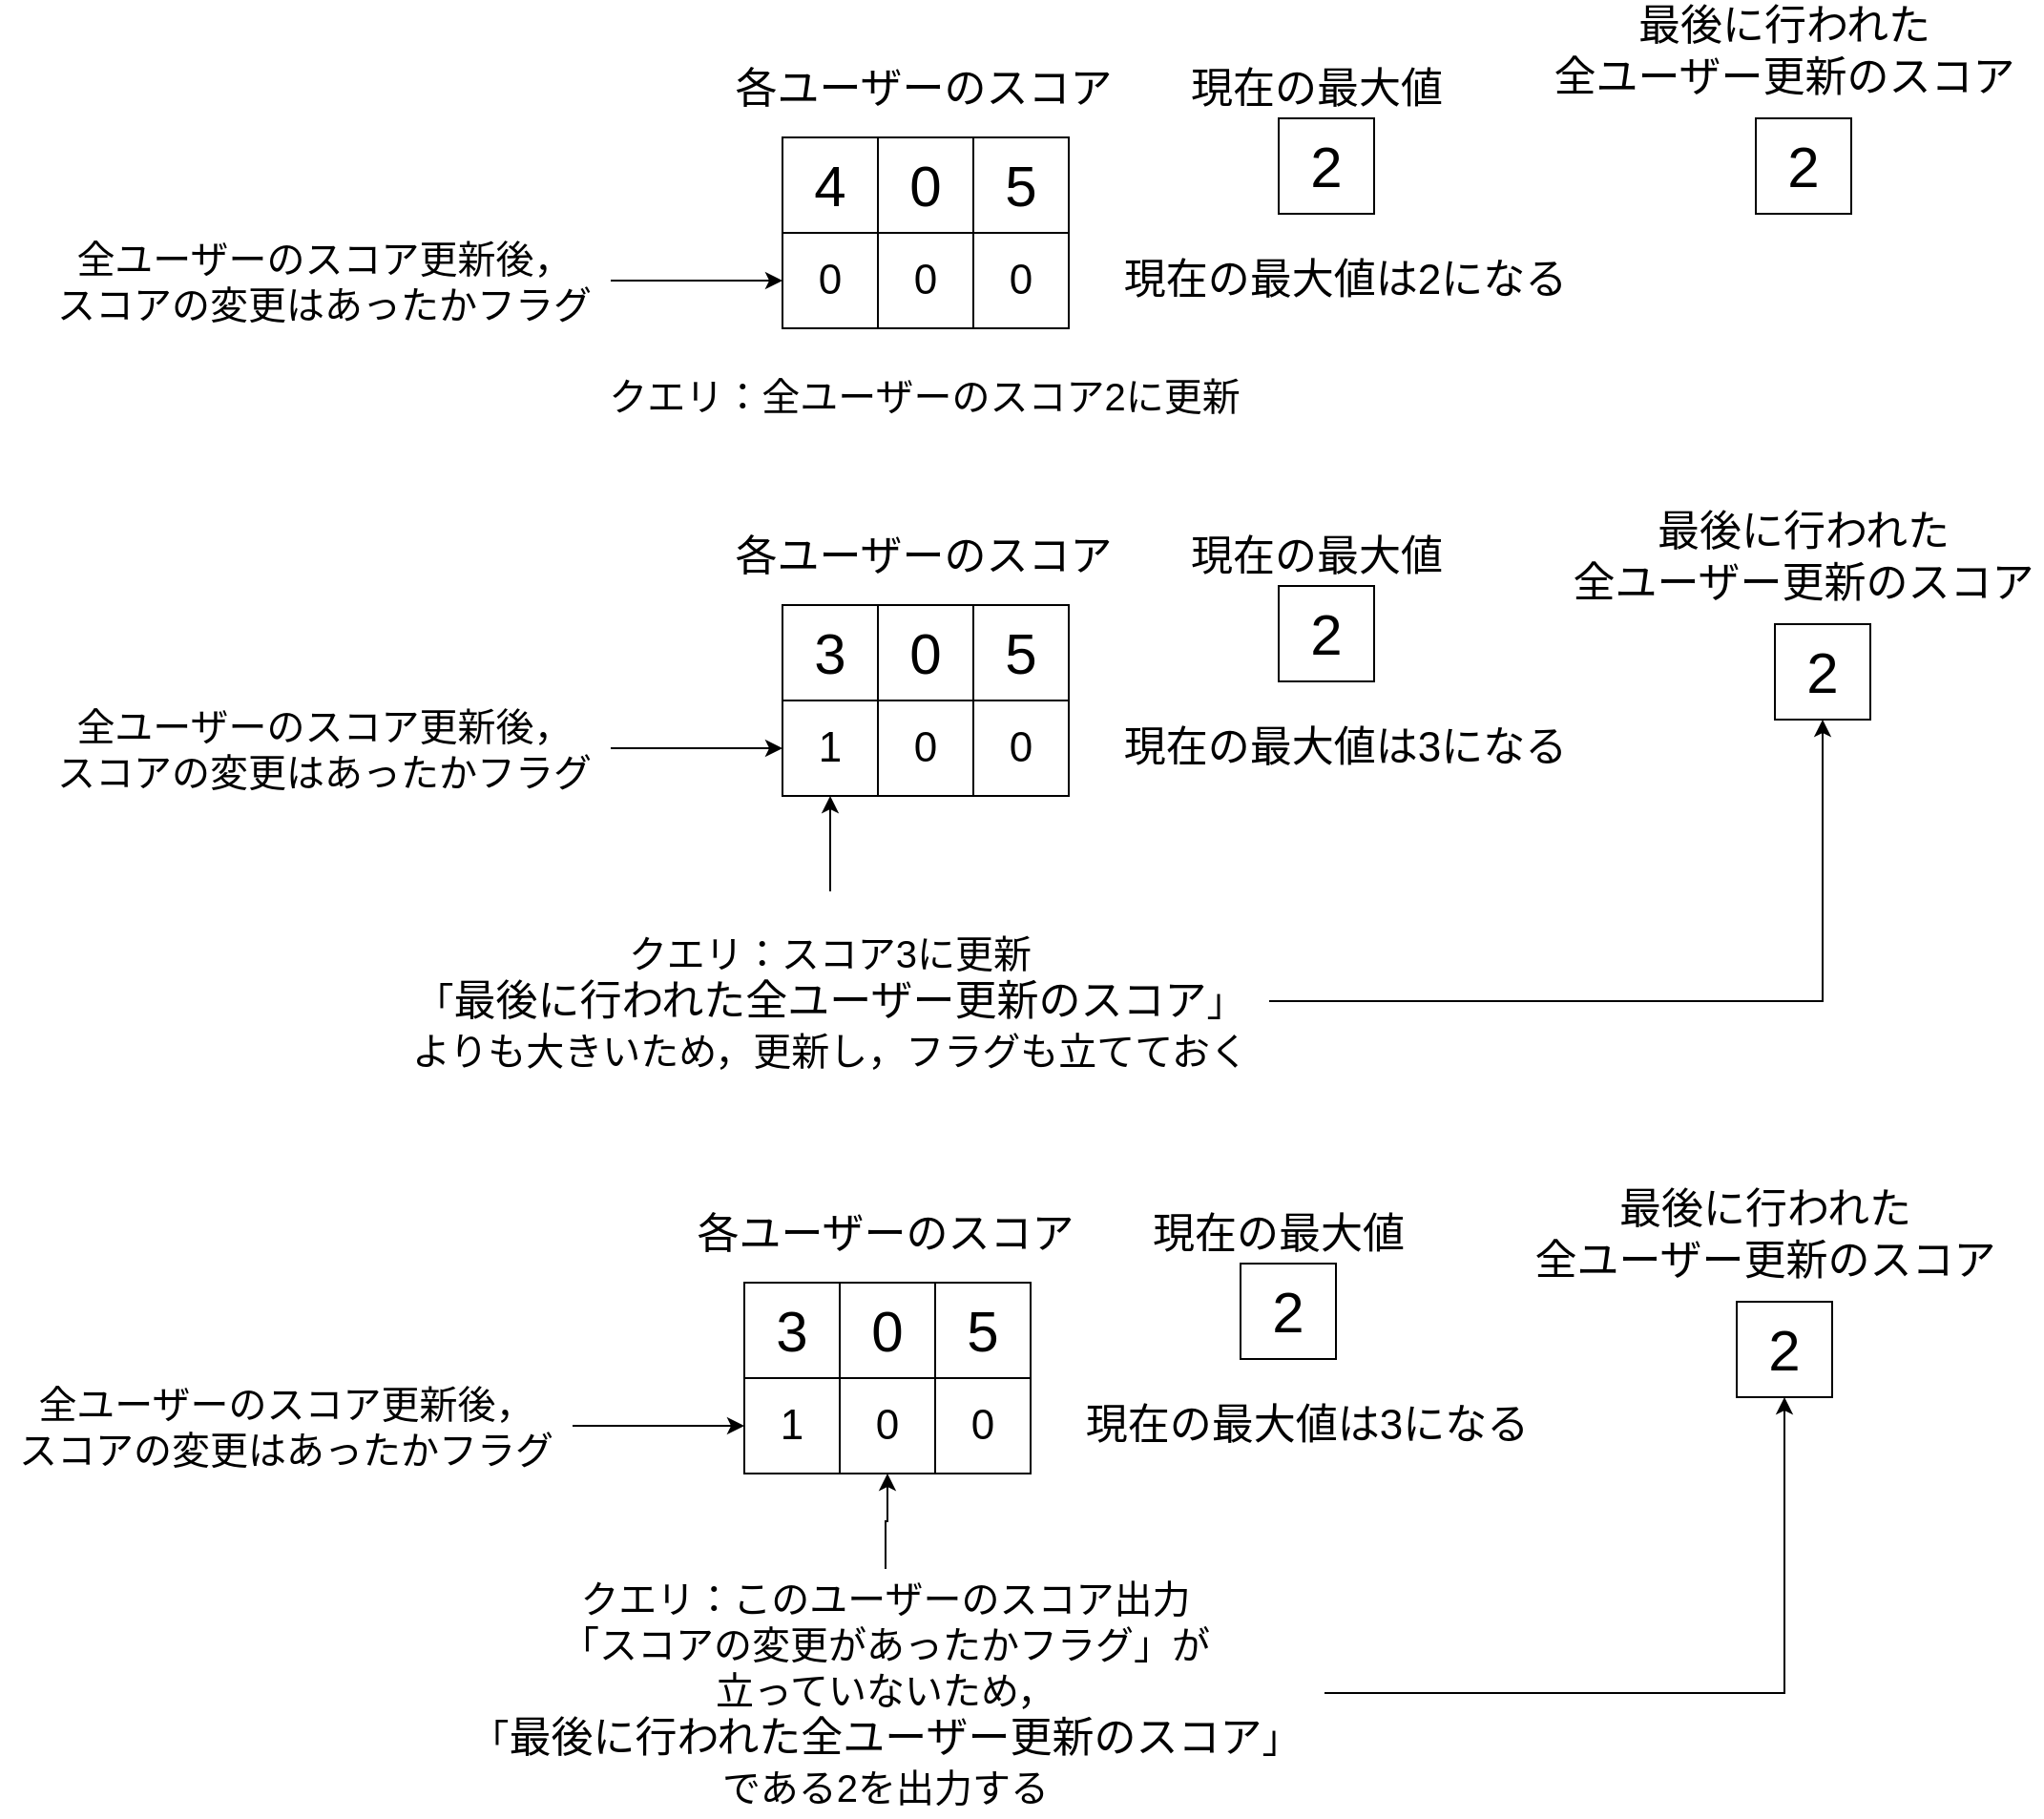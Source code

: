 <mxfile version="15.4.0" type="device"><diagram id="6nxUXbWJD5Kwwplbj4AH" name="ページ1"><mxGraphModel dx="2500" dy="967" grid="1" gridSize="10" guides="1" tooltips="1" connect="1" arrows="1" fold="1" page="1" pageScale="1" pageWidth="827" pageHeight="1169" math="0" shadow="0"><root><mxCell id="0"/><mxCell id="1" parent="0"/><mxCell id="8qqDVzX3jO8mSQHimF1k-1" value="&lt;font style=&quot;font-size: 30px&quot;&gt;4&lt;/font&gt;" style="whiteSpace=wrap;html=1;aspect=fixed;" vertex="1" parent="1"><mxGeometry x="210" y="190" width="50" height="50" as="geometry"/></mxCell><mxCell id="8qqDVzX3jO8mSQHimF1k-2" value="&lt;font style=&quot;font-size: 30px&quot;&gt;0&lt;/font&gt;" style="whiteSpace=wrap;html=1;aspect=fixed;" vertex="1" parent="1"><mxGeometry x="260" y="190" width="50" height="50" as="geometry"/></mxCell><mxCell id="8qqDVzX3jO8mSQHimF1k-3" value="&lt;font style=&quot;font-size: 30px&quot;&gt;5&lt;/font&gt;" style="whiteSpace=wrap;html=1;aspect=fixed;" vertex="1" parent="1"><mxGeometry x="310" y="190" width="50" height="50" as="geometry"/></mxCell><mxCell id="8qqDVzX3jO8mSQHimF1k-4" value="&lt;font style=&quot;font-size: 30px&quot;&gt;2&lt;/font&gt;" style="whiteSpace=wrap;html=1;aspect=fixed;" vertex="1" parent="1"><mxGeometry x="470" y="180" width="50" height="50" as="geometry"/></mxCell><mxCell id="8qqDVzX3jO8mSQHimF1k-5" value="&lt;font style=&quot;font-size: 22px&quot;&gt;現在の最大値&lt;/font&gt;" style="text;html=1;strokeColor=none;fillColor=none;align=center;verticalAlign=middle;whiteSpace=wrap;rounded=0;" vertex="1" parent="1"><mxGeometry x="420" y="150" width="140" height="30" as="geometry"/></mxCell><mxCell id="8qqDVzX3jO8mSQHimF1k-6" value="&lt;font style=&quot;font-size: 22px&quot;&gt;各ユーザーのスコア&lt;/font&gt;" style="text;html=1;strokeColor=none;fillColor=none;align=center;verticalAlign=middle;whiteSpace=wrap;rounded=0;" vertex="1" parent="1"><mxGeometry x="154" y="150" width="260" height="30" as="geometry"/></mxCell><mxCell id="8qqDVzX3jO8mSQHimF1k-7" value="&lt;font style=&quot;font-size: 22px&quot;&gt;現在の最大値は2になる&lt;/font&gt;" style="text;html=1;strokeColor=none;fillColor=none;align=center;verticalAlign=middle;whiteSpace=wrap;rounded=0;" vertex="1" parent="1"><mxGeometry x="380" y="250" width="250" height="30" as="geometry"/></mxCell><mxCell id="8qqDVzX3jO8mSQHimF1k-9" value="&lt;font style=&quot;font-size: 20px&quot;&gt;クエリ：全ユーザーのスコア2に更新&lt;/font&gt;" style="text;html=1;strokeColor=none;fillColor=none;align=center;verticalAlign=middle;whiteSpace=wrap;rounded=0;" vertex="1" parent="1"><mxGeometry x="116.5" y="310" width="335" height="30" as="geometry"/></mxCell><mxCell id="8qqDVzX3jO8mSQHimF1k-10" value="&lt;font style=&quot;font-size: 22px&quot;&gt;0&lt;/font&gt;" style="rounded=0;whiteSpace=wrap;html=1;" vertex="1" parent="1"><mxGeometry x="210" y="240" width="50" height="50" as="geometry"/></mxCell><mxCell id="8qqDVzX3jO8mSQHimF1k-11" value="&lt;font style=&quot;font-size: 22px&quot;&gt;0&lt;/font&gt;" style="rounded=0;whiteSpace=wrap;html=1;" vertex="1" parent="1"><mxGeometry x="260" y="240" width="50" height="50" as="geometry"/></mxCell><mxCell id="8qqDVzX3jO8mSQHimF1k-12" value="&lt;font style=&quot;font-size: 22px&quot;&gt;0&lt;/font&gt;" style="rounded=0;whiteSpace=wrap;html=1;" vertex="1" parent="1"><mxGeometry x="310" y="240" width="50" height="50" as="geometry"/></mxCell><mxCell id="8qqDVzX3jO8mSQHimF1k-14" style="edgeStyle=orthogonalEdgeStyle;rounded=0;orthogonalLoop=1;jettySize=auto;html=1;entryX=0;entryY=0.5;entryDx=0;entryDy=0;" edge="1" parent="1" source="8qqDVzX3jO8mSQHimF1k-13" target="8qqDVzX3jO8mSQHimF1k-10"><mxGeometry relative="1" as="geometry"/></mxCell><mxCell id="8qqDVzX3jO8mSQHimF1k-13" value="&lt;font style=&quot;font-size: 20px&quot;&gt;全ユーザーのスコア更新後，&lt;br&gt;スコアの変更はあったかフラグ&lt;/font&gt;" style="text;html=1;strokeColor=none;fillColor=none;align=center;verticalAlign=middle;whiteSpace=wrap;rounded=0;" vertex="1" parent="1"><mxGeometry x="-180" y="250" width="300" height="30" as="geometry"/></mxCell><mxCell id="8qqDVzX3jO8mSQHimF1k-16" value="&lt;font style=&quot;font-size: 30px&quot;&gt;3&lt;/font&gt;" style="whiteSpace=wrap;html=1;aspect=fixed;" vertex="1" parent="1"><mxGeometry x="210" y="435" width="50" height="50" as="geometry"/></mxCell><mxCell id="8qqDVzX3jO8mSQHimF1k-17" value="&lt;font style=&quot;font-size: 30px&quot;&gt;0&lt;/font&gt;" style="whiteSpace=wrap;html=1;aspect=fixed;" vertex="1" parent="1"><mxGeometry x="260" y="435" width="50" height="50" as="geometry"/></mxCell><mxCell id="8qqDVzX3jO8mSQHimF1k-18" value="&lt;font style=&quot;font-size: 30px&quot;&gt;5&lt;/font&gt;" style="whiteSpace=wrap;html=1;aspect=fixed;" vertex="1" parent="1"><mxGeometry x="310" y="435" width="50" height="50" as="geometry"/></mxCell><mxCell id="8qqDVzX3jO8mSQHimF1k-19" value="&lt;font style=&quot;font-size: 30px&quot;&gt;2&lt;/font&gt;" style="whiteSpace=wrap;html=1;aspect=fixed;" vertex="1" parent="1"><mxGeometry x="470" y="425" width="50" height="50" as="geometry"/></mxCell><mxCell id="8qqDVzX3jO8mSQHimF1k-20" value="&lt;font style=&quot;font-size: 22px&quot;&gt;現在の最大値&lt;/font&gt;" style="text;html=1;strokeColor=none;fillColor=none;align=center;verticalAlign=middle;whiteSpace=wrap;rounded=0;" vertex="1" parent="1"><mxGeometry x="420" y="395" width="140" height="30" as="geometry"/></mxCell><mxCell id="8qqDVzX3jO8mSQHimF1k-21" value="&lt;font style=&quot;font-size: 22px&quot;&gt;各ユーザーのスコア&lt;/font&gt;" style="text;html=1;strokeColor=none;fillColor=none;align=center;verticalAlign=middle;whiteSpace=wrap;rounded=0;" vertex="1" parent="1"><mxGeometry x="154" y="395" width="260" height="30" as="geometry"/></mxCell><mxCell id="8qqDVzX3jO8mSQHimF1k-22" value="&lt;font style=&quot;font-size: 22px&quot;&gt;現在の最大値は3になる&lt;/font&gt;" style="text;html=1;strokeColor=none;fillColor=none;align=center;verticalAlign=middle;whiteSpace=wrap;rounded=0;" vertex="1" parent="1"><mxGeometry x="380" y="495" width="250" height="30" as="geometry"/></mxCell><mxCell id="8qqDVzX3jO8mSQHimF1k-29" style="edgeStyle=orthogonalEdgeStyle;rounded=0;orthogonalLoop=1;jettySize=auto;html=1;entryX=0.5;entryY=1;entryDx=0;entryDy=0;" edge="1" parent="1" source="8qqDVzX3jO8mSQHimF1k-23" target="8qqDVzX3jO8mSQHimF1k-24"><mxGeometry relative="1" as="geometry"/></mxCell><mxCell id="8qqDVzX3jO8mSQHimF1k-34" style="edgeStyle=orthogonalEdgeStyle;rounded=0;orthogonalLoop=1;jettySize=auto;html=1;entryX=0.5;entryY=1;entryDx=0;entryDy=0;" edge="1" parent="1" source="8qqDVzX3jO8mSQHimF1k-23" target="8qqDVzX3jO8mSQHimF1k-32"><mxGeometry relative="1" as="geometry"><mxPoint x="450" y="600" as="targetPoint"/></mxGeometry></mxCell><mxCell id="8qqDVzX3jO8mSQHimF1k-23" value="&lt;font style=&quot;font-size: 20px&quot;&gt;クエリ：スコア3に更新&lt;br&gt;「&lt;span style=&quot;font-size: 22px&quot;&gt;最後に行われた&lt;/span&gt;&lt;span style=&quot;font-size: 22px&quot;&gt;全ユーザー更新のスコア&lt;/span&gt;」&lt;br&gt;よりも大きいため，更新し，フラグも立てておく&lt;br&gt;&lt;/font&gt;" style="text;html=1;strokeColor=none;fillColor=none;align=center;verticalAlign=middle;whiteSpace=wrap;rounded=0;" vertex="1" parent="1"><mxGeometry x="5" y="585" width="460" height="115" as="geometry"/></mxCell><mxCell id="8qqDVzX3jO8mSQHimF1k-24" value="&lt;font style=&quot;font-size: 22px&quot;&gt;1&lt;/font&gt;" style="rounded=0;whiteSpace=wrap;html=1;" vertex="1" parent="1"><mxGeometry x="210" y="485" width="50" height="50" as="geometry"/></mxCell><mxCell id="8qqDVzX3jO8mSQHimF1k-25" value="&lt;font style=&quot;font-size: 22px&quot;&gt;0&lt;/font&gt;" style="rounded=0;whiteSpace=wrap;html=1;" vertex="1" parent="1"><mxGeometry x="260" y="485" width="50" height="50" as="geometry"/></mxCell><mxCell id="8qqDVzX3jO8mSQHimF1k-26" value="&lt;font style=&quot;font-size: 22px&quot;&gt;0&lt;/font&gt;" style="rounded=0;whiteSpace=wrap;html=1;" vertex="1" parent="1"><mxGeometry x="310" y="485" width="50" height="50" as="geometry"/></mxCell><mxCell id="8qqDVzX3jO8mSQHimF1k-27" style="edgeStyle=orthogonalEdgeStyle;rounded=0;orthogonalLoop=1;jettySize=auto;html=1;entryX=0;entryY=0.5;entryDx=0;entryDy=0;" edge="1" parent="1" source="8qqDVzX3jO8mSQHimF1k-28" target="8qqDVzX3jO8mSQHimF1k-24"><mxGeometry relative="1" as="geometry"/></mxCell><mxCell id="8qqDVzX3jO8mSQHimF1k-28" value="&lt;font style=&quot;font-size: 20px&quot;&gt;全ユーザーのスコア更新後，&lt;br&gt;スコアの変更はあったかフラグ&lt;/font&gt;" style="text;html=1;strokeColor=none;fillColor=none;align=center;verticalAlign=middle;whiteSpace=wrap;rounded=0;" vertex="1" parent="1"><mxGeometry x="-180" y="495" width="300" height="30" as="geometry"/></mxCell><mxCell id="8qqDVzX3jO8mSQHimF1k-30" value="&lt;font style=&quot;font-size: 30px&quot;&gt;2&lt;/font&gt;" style="whiteSpace=wrap;html=1;aspect=fixed;" vertex="1" parent="1"><mxGeometry x="720" y="180" width="50" height="50" as="geometry"/></mxCell><mxCell id="8qqDVzX3jO8mSQHimF1k-31" value="&lt;font style=&quot;font-size: 22px&quot;&gt;最後に行われた&lt;br&gt;全ユーザー更新のスコア&lt;/font&gt;" style="text;html=1;strokeColor=none;fillColor=none;align=center;verticalAlign=middle;whiteSpace=wrap;rounded=0;" vertex="1" parent="1"><mxGeometry x="610" y="130" width="250" height="30" as="geometry"/></mxCell><mxCell id="8qqDVzX3jO8mSQHimF1k-32" value="&lt;font style=&quot;font-size: 30px&quot;&gt;2&lt;/font&gt;" style="whiteSpace=wrap;html=1;aspect=fixed;" vertex="1" parent="1"><mxGeometry x="730" y="445" width="50" height="50" as="geometry"/></mxCell><mxCell id="8qqDVzX3jO8mSQHimF1k-33" value="&lt;font style=&quot;font-size: 22px&quot;&gt;最後に行われた&lt;br&gt;全ユーザー更新のスコア&lt;/font&gt;" style="text;html=1;strokeColor=none;fillColor=none;align=center;verticalAlign=middle;whiteSpace=wrap;rounded=0;" vertex="1" parent="1"><mxGeometry x="620" y="395" width="250" height="30" as="geometry"/></mxCell><mxCell id="8qqDVzX3jO8mSQHimF1k-35" value="&lt;font style=&quot;font-size: 30px&quot;&gt;3&lt;/font&gt;" style="whiteSpace=wrap;html=1;aspect=fixed;" vertex="1" parent="1"><mxGeometry x="190" y="790" width="50" height="50" as="geometry"/></mxCell><mxCell id="8qqDVzX3jO8mSQHimF1k-36" value="&lt;font style=&quot;font-size: 30px&quot;&gt;0&lt;/font&gt;" style="whiteSpace=wrap;html=1;aspect=fixed;" vertex="1" parent="1"><mxGeometry x="240" y="790" width="50" height="50" as="geometry"/></mxCell><mxCell id="8qqDVzX3jO8mSQHimF1k-37" value="&lt;font style=&quot;font-size: 30px&quot;&gt;5&lt;/font&gt;" style="whiteSpace=wrap;html=1;aspect=fixed;" vertex="1" parent="1"><mxGeometry x="290" y="790" width="50" height="50" as="geometry"/></mxCell><mxCell id="8qqDVzX3jO8mSQHimF1k-38" value="&lt;font style=&quot;font-size: 30px&quot;&gt;2&lt;/font&gt;" style="whiteSpace=wrap;html=1;aspect=fixed;" vertex="1" parent="1"><mxGeometry x="450" y="780" width="50" height="50" as="geometry"/></mxCell><mxCell id="8qqDVzX3jO8mSQHimF1k-39" value="&lt;font style=&quot;font-size: 22px&quot;&gt;現在の最大値&lt;/font&gt;" style="text;html=1;strokeColor=none;fillColor=none;align=center;verticalAlign=middle;whiteSpace=wrap;rounded=0;" vertex="1" parent="1"><mxGeometry x="400" y="750" width="140" height="30" as="geometry"/></mxCell><mxCell id="8qqDVzX3jO8mSQHimF1k-40" value="&lt;font style=&quot;font-size: 22px&quot;&gt;各ユーザーのスコア&lt;/font&gt;" style="text;html=1;strokeColor=none;fillColor=none;align=center;verticalAlign=middle;whiteSpace=wrap;rounded=0;" vertex="1" parent="1"><mxGeometry x="134" y="750" width="260" height="30" as="geometry"/></mxCell><mxCell id="8qqDVzX3jO8mSQHimF1k-41" value="&lt;font style=&quot;font-size: 22px&quot;&gt;現在の最大値は3になる&lt;/font&gt;" style="text;html=1;strokeColor=none;fillColor=none;align=center;verticalAlign=middle;whiteSpace=wrap;rounded=0;" vertex="1" parent="1"><mxGeometry x="360" y="850" width="250" height="30" as="geometry"/></mxCell><mxCell id="8qqDVzX3jO8mSQHimF1k-42" style="edgeStyle=orthogonalEdgeStyle;rounded=0;orthogonalLoop=1;jettySize=auto;html=1;entryX=0.5;entryY=1;entryDx=0;entryDy=0;" edge="1" parent="1" source="8qqDVzX3jO8mSQHimF1k-44" target="8qqDVzX3jO8mSQHimF1k-46"><mxGeometry relative="1" as="geometry"/></mxCell><mxCell id="8qqDVzX3jO8mSQHimF1k-43" style="edgeStyle=orthogonalEdgeStyle;rounded=0;orthogonalLoop=1;jettySize=auto;html=1;entryX=0.5;entryY=1;entryDx=0;entryDy=0;" edge="1" parent="1" source="8qqDVzX3jO8mSQHimF1k-44" target="8qqDVzX3jO8mSQHimF1k-50"><mxGeometry relative="1" as="geometry"><mxPoint x="430" y="955" as="targetPoint"/></mxGeometry></mxCell><mxCell id="8qqDVzX3jO8mSQHimF1k-44" value="&lt;font style=&quot;font-size: 20px&quot;&gt;クエリ：このユーザーのスコア出力&lt;br&gt;「スコアの変更があったかフラグ」が&lt;br&gt;立っていないため，&lt;br&gt;「&lt;span style=&quot;font-size: 22px&quot;&gt;最後に行われた&lt;/span&gt;&lt;span style=&quot;font-size: 22px&quot;&gt;全ユーザー更新のスコア&lt;/span&gt;」&lt;br&gt;である2を出力する&lt;br&gt;&lt;/font&gt;" style="text;html=1;strokeColor=none;fillColor=none;align=center;verticalAlign=middle;whiteSpace=wrap;rounded=0;" vertex="1" parent="1"><mxGeometry x="34" y="940" width="460" height="130" as="geometry"/></mxCell><mxCell id="8qqDVzX3jO8mSQHimF1k-45" value="&lt;font style=&quot;font-size: 22px&quot;&gt;1&lt;/font&gt;" style="rounded=0;whiteSpace=wrap;html=1;" vertex="1" parent="1"><mxGeometry x="190" y="840" width="50" height="50" as="geometry"/></mxCell><mxCell id="8qqDVzX3jO8mSQHimF1k-46" value="&lt;font style=&quot;font-size: 22px&quot;&gt;0&lt;/font&gt;" style="rounded=0;whiteSpace=wrap;html=1;" vertex="1" parent="1"><mxGeometry x="240" y="840" width="50" height="50" as="geometry"/></mxCell><mxCell id="8qqDVzX3jO8mSQHimF1k-47" value="&lt;font style=&quot;font-size: 22px&quot;&gt;0&lt;/font&gt;" style="rounded=0;whiteSpace=wrap;html=1;" vertex="1" parent="1"><mxGeometry x="290" y="840" width="50" height="50" as="geometry"/></mxCell><mxCell id="8qqDVzX3jO8mSQHimF1k-48" style="edgeStyle=orthogonalEdgeStyle;rounded=0;orthogonalLoop=1;jettySize=auto;html=1;entryX=0;entryY=0.5;entryDx=0;entryDy=0;" edge="1" parent="1" source="8qqDVzX3jO8mSQHimF1k-49" target="8qqDVzX3jO8mSQHimF1k-45"><mxGeometry relative="1" as="geometry"/></mxCell><mxCell id="8qqDVzX3jO8mSQHimF1k-49" value="&lt;font style=&quot;font-size: 20px&quot;&gt;全ユーザーのスコア更新後，&lt;br&gt;スコアの変更はあったかフラグ&lt;/font&gt;" style="text;html=1;strokeColor=none;fillColor=none;align=center;verticalAlign=middle;whiteSpace=wrap;rounded=0;" vertex="1" parent="1"><mxGeometry x="-200" y="850" width="300" height="30" as="geometry"/></mxCell><mxCell id="8qqDVzX3jO8mSQHimF1k-50" value="&lt;font style=&quot;font-size: 30px&quot;&gt;2&lt;/font&gt;" style="whiteSpace=wrap;html=1;aspect=fixed;" vertex="1" parent="1"><mxGeometry x="710" y="800" width="50" height="50" as="geometry"/></mxCell><mxCell id="8qqDVzX3jO8mSQHimF1k-51" value="&lt;font style=&quot;font-size: 22px&quot;&gt;最後に行われた&lt;br&gt;全ユーザー更新のスコア&lt;/font&gt;" style="text;html=1;strokeColor=none;fillColor=none;align=center;verticalAlign=middle;whiteSpace=wrap;rounded=0;" vertex="1" parent="1"><mxGeometry x="600" y="750" width="250" height="30" as="geometry"/></mxCell></root></mxGraphModel></diagram></mxfile>